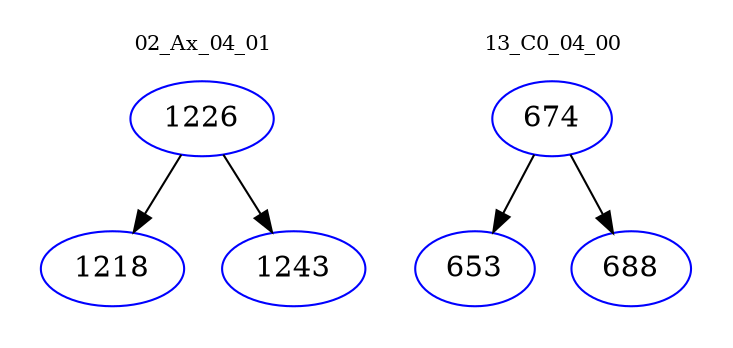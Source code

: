 digraph{
subgraph cluster_0 {
color = white
label = "02_Ax_04_01";
fontsize=10;
T0_1226 [label="1226", color="blue"]
T0_1226 -> T0_1218 [color="black"]
T0_1218 [label="1218", color="blue"]
T0_1226 -> T0_1243 [color="black"]
T0_1243 [label="1243", color="blue"]
}
subgraph cluster_1 {
color = white
label = "13_C0_04_00";
fontsize=10;
T1_674 [label="674", color="blue"]
T1_674 -> T1_653 [color="black"]
T1_653 [label="653", color="blue"]
T1_674 -> T1_688 [color="black"]
T1_688 [label="688", color="blue"]
}
}
